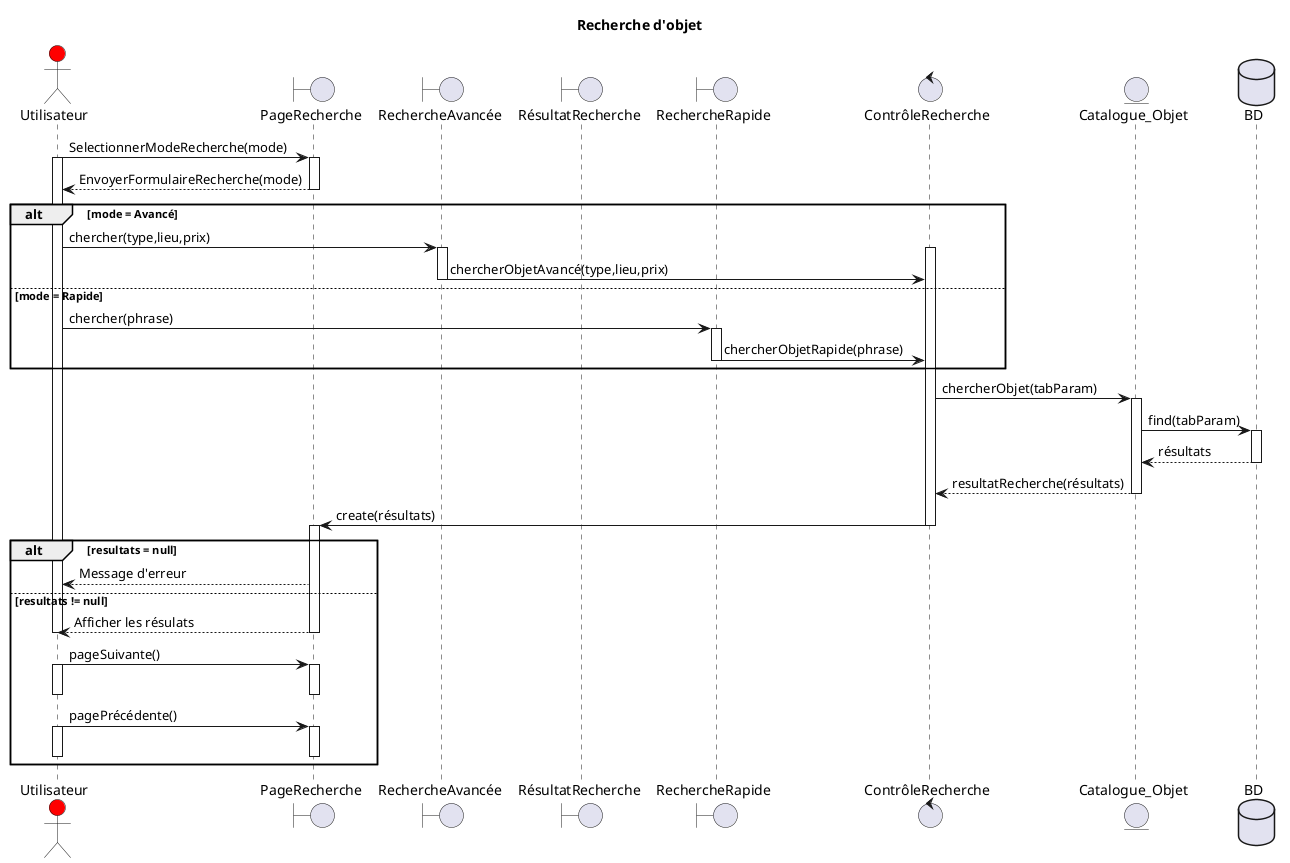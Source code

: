 @startuml

title Recherche d'objet
actor Utilisateur #red
boundary PageRecherche
boundary RechercheAvancée
boundary RésultatRecherche
boundary RechercheRapide
control ContrôleRecherche
entity Catalogue_Objet
database BD

Utilisateur -> PageRecherche: SelectionnerModeRecherche(mode)
activate Utilisateur
activate PageRecherche
PageRecherche --> Utilisateur: EnvoyerFormulaireRecherche(mode)
deactivate PageRecherche

alt mode = Avancé
    Utilisateur -> RechercheAvancée: chercher(type,lieu,prix)
    activate RechercheAvancée
    activate ContrôleRecherche
    RechercheAvancée -> ContrôleRecherche: chercherObjetAvancé(type,lieu,prix)
    deactivate RechercheAvancée
else mode = Rapide
    Utilisateur -> RechercheRapide: chercher(phrase)
    activate RechercheRapide
    RechercheRapide -> ContrôleRecherche: chercherObjetRapide(phrase)
    deactivate RechercheRapide  
end

ContrôleRecherche -> Catalogue_Objet: chercherObjet(tabParam)
activate Catalogue_Objet
Catalogue_Objet -> BD: find(tabParam)

activate BD
BD --> Catalogue_Objet: résultats
deactivate BD

Catalogue_Objet --> ContrôleRecherche: resultatRecherche(résultats)
deactivate Catalogue_Objet

ContrôleRecherche -> PageRecherche: create(résultats)
deactivate ContrôleRecherche
activate PageRecherche


alt resultats = null 
     PageRecherche --> Utilisateur: Message d'erreur
else resultats != null
    PageRecherche --> Utilisateur: Afficher les résulats
    deactivate PageRecherche
    deactivate Utilisateur
    Utilisateur -> PageRecherche: pageSuivante()
    activate Utilisateur
    activate PageRecherche
    deactivate PageRecherche
    deactivate Utilisateur

    Utilisateur -> PageRecherche: pagePrécédente()
    activate Utilisateur
    activate PageRecherche
    deactivate PageRecherche
    deactivate Utilisateur
end

@enduml